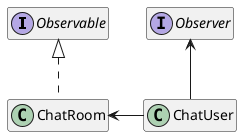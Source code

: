 @startuml

hide empty members

interface Observable
interface Observer
class ChatRoom
class ChatUser

ChatRoom <- ChatUser
Observer <-- ChatUser
Observable <|.. ChatRoom

@enduml
